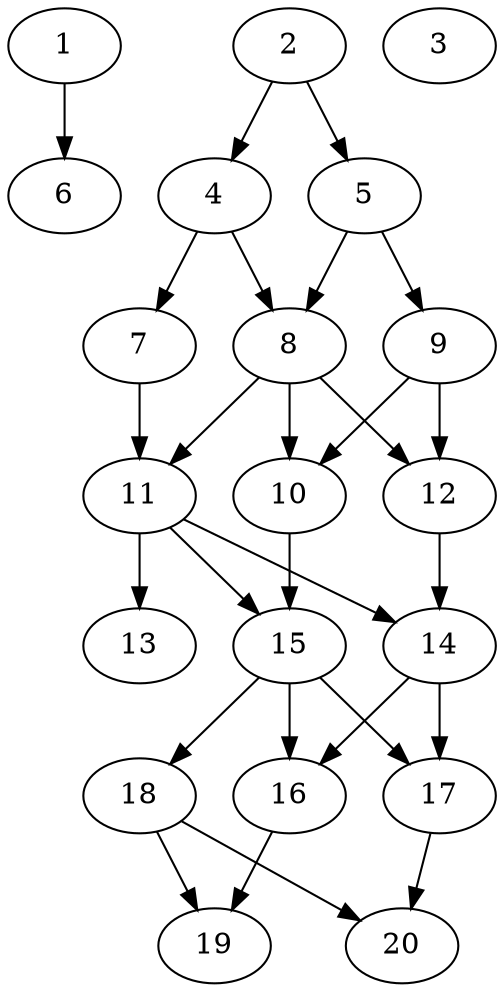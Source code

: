 // DAG automatically generated by daggen at Sat Jul 27 15:35:52 2019
// ./daggen --dot -n 20 --ccr 0.3 --fat 0.4 --regular 0.5 --density 0.6 --mindata 5242880 --maxdata 52428800 
digraph G {
  1 [size="148162560", alpha="0.10", expect_size="44448768"] 
  1 -> 6 [size ="44448768"]
  2 [size="100358827", alpha="0.09", expect_size="30107648"] 
  2 -> 4 [size ="30107648"]
  2 -> 5 [size ="30107648"]
  3 [size="77267627", alpha="0.16", expect_size="23180288"] 
  4 [size="26890240", alpha="0.04", expect_size="8067072"] 
  4 -> 7 [size ="8067072"]
  4 -> 8 [size ="8067072"]
  5 [size="105741653", alpha="0.09", expect_size="31722496"] 
  5 -> 8 [size ="31722496"]
  5 -> 9 [size ="31722496"]
  6 [size="70379520", alpha="0.07", expect_size="21113856"] 
  7 [size="133935787", alpha="0.16", expect_size="40180736"] 
  7 -> 11 [size ="40180736"]
  8 [size="18715307", alpha="0.10", expect_size="5614592"] 
  8 -> 10 [size ="5614592"]
  8 -> 11 [size ="5614592"]
  8 -> 12 [size ="5614592"]
  9 [size="134461440", alpha="0.03", expect_size="40338432"] 
  9 -> 10 [size ="40338432"]
  9 -> 12 [size ="40338432"]
  10 [size="95771307", alpha="0.17", expect_size="28731392"] 
  10 -> 15 [size ="28731392"]
  11 [size="82391040", alpha="0.18", expect_size="24717312"] 
  11 -> 13 [size ="24717312"]
  11 -> 14 [size ="24717312"]
  11 -> 15 [size ="24717312"]
  12 [size="160249173", alpha="0.11", expect_size="48074752"] 
  12 -> 14 [size ="48074752"]
  13 [size="72229547", alpha="0.06", expect_size="21668864"] 
  14 [size="39734613", alpha="0.00", expect_size="11920384"] 
  14 -> 16 [size ="11920384"]
  14 -> 17 [size ="11920384"]
  15 [size="73560747", alpha="0.19", expect_size="22068224"] 
  15 -> 16 [size ="22068224"]
  15 -> 17 [size ="22068224"]
  15 -> 18 [size ="22068224"]
  16 [size="142998187", alpha="0.17", expect_size="42899456"] 
  16 -> 19 [size ="42899456"]
  17 [size="44513280", alpha="0.06", expect_size="13353984"] 
  17 -> 20 [size ="13353984"]
  18 [size="173312000", alpha="0.08", expect_size="51993600"] 
  18 -> 19 [size ="51993600"]
  18 -> 20 [size ="51993600"]
  19 [size="96300373", alpha="0.02", expect_size="28890112"] 
  20 [size="121726293", alpha="0.07", expect_size="36517888"] 
}
